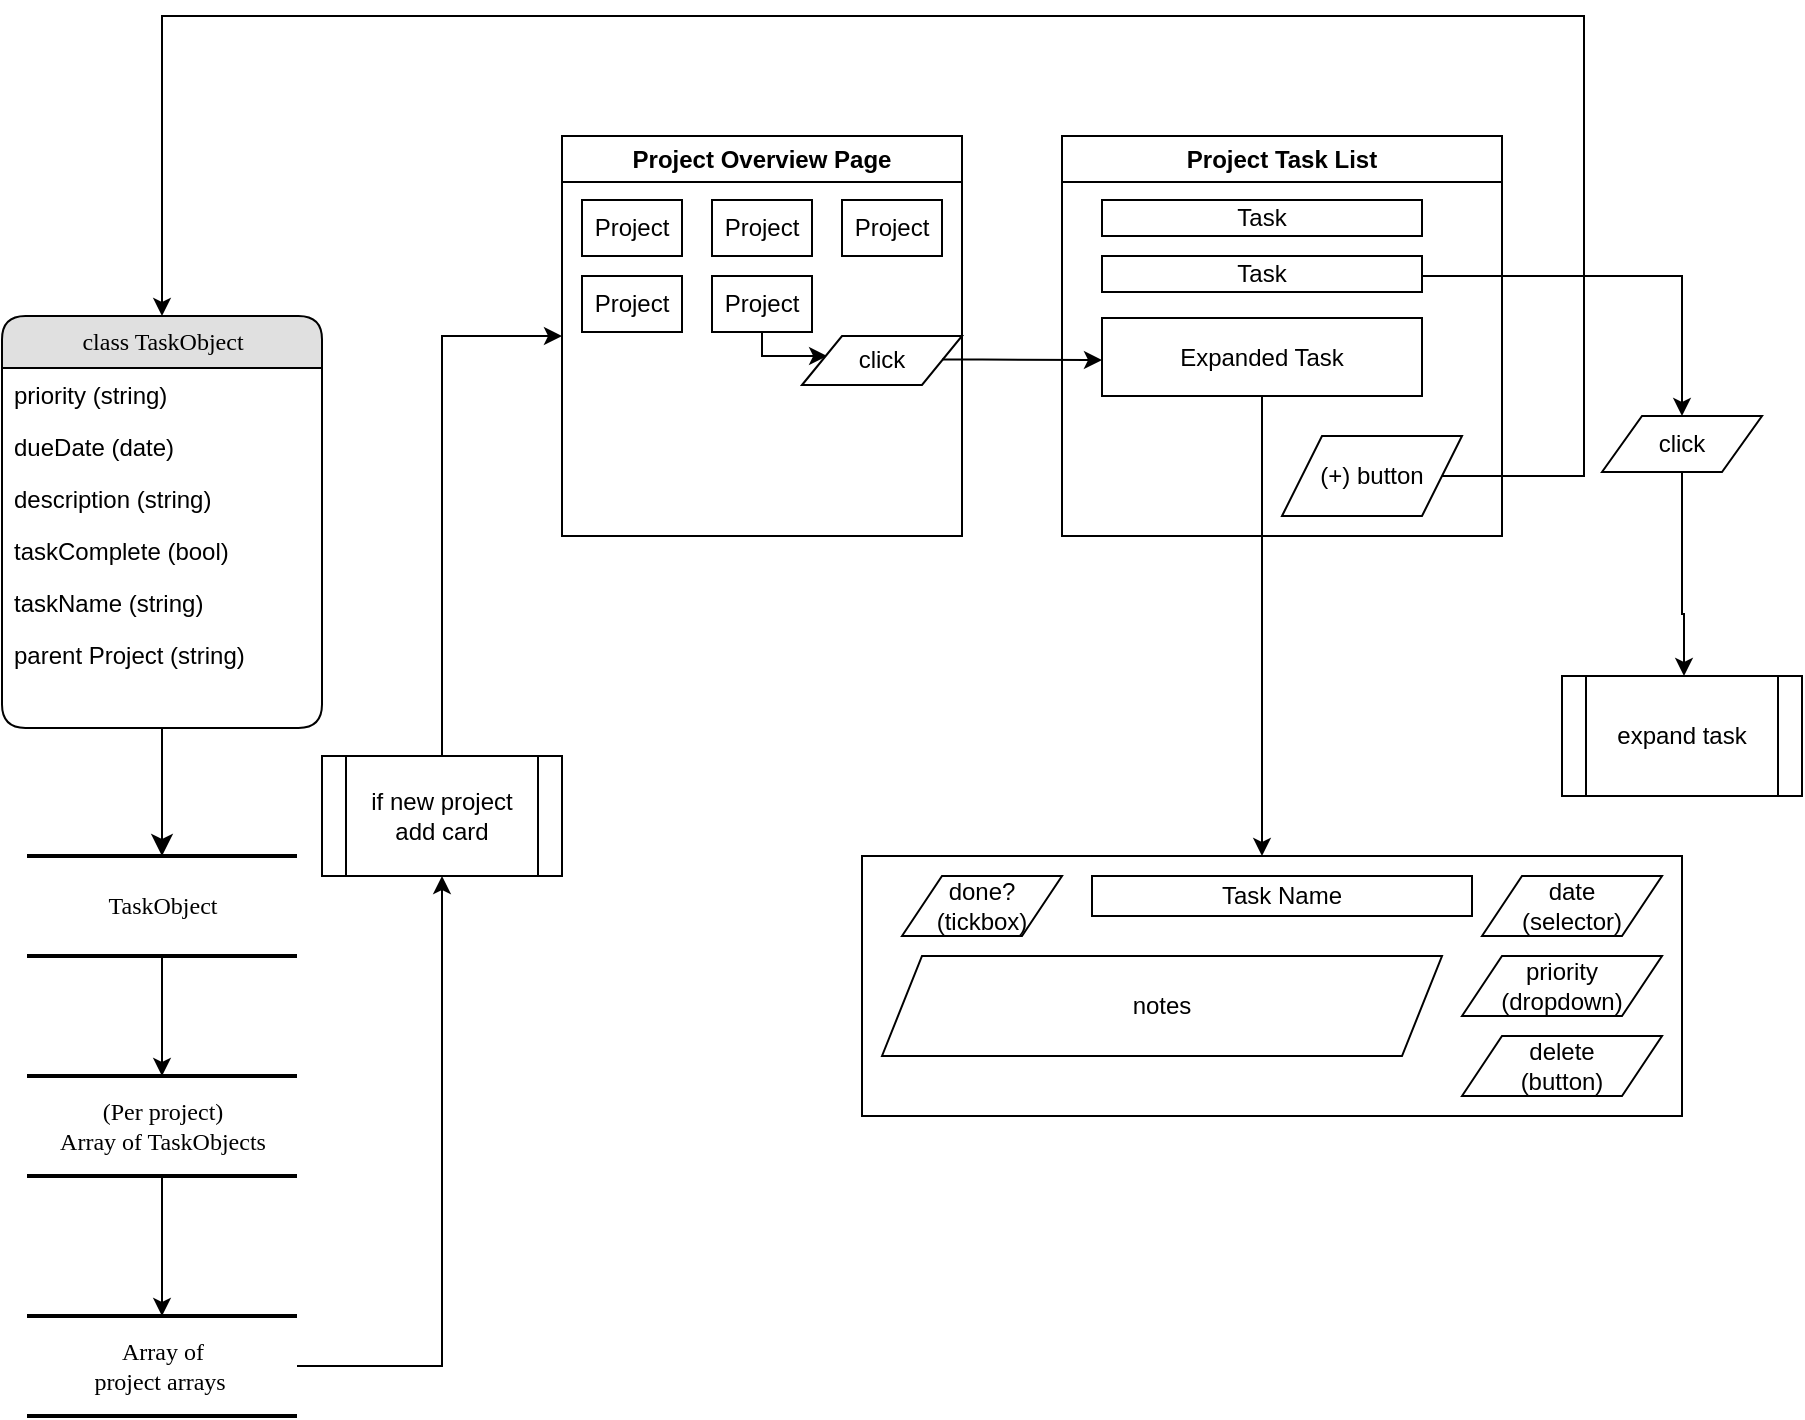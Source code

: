 <mxfile version="24.4.13" type="device">
  <diagram name="Page-1" id="5d7acffa-a066-3a61-03fe-96351882024d">
    <mxGraphModel dx="1434" dy="843" grid="1" gridSize="10" guides="1" tooltips="1" connect="1" arrows="1" fold="1" page="1" pageScale="1" pageWidth="1100" pageHeight="850" background="#ffffff" math="0" shadow="0">
      <root>
        <mxCell id="0" />
        <mxCell id="1" parent="0" />
        <mxCell id="h8j7d9lZvAG6Qlfk2w60-1" value="" style="edgeStyle=orthogonalEdgeStyle;rounded=0;orthogonalLoop=1;jettySize=auto;html=1;" parent="1" source="2debaab0fafb2da2-10" target="21ea969265ad0168-30" edge="1">
          <mxGeometry relative="1" as="geometry" />
        </mxCell>
        <mxCell id="h8j7d9lZvAG6Qlfk2w60-19" style="edgeStyle=orthogonalEdgeStyle;rounded=0;orthogonalLoop=1;jettySize=auto;html=1;entryX=0.5;entryY=1;entryDx=0;entryDy=0;" parent="1" source="OECzW251QmUKb57PSqsv-11" target="OECzW251QmUKb57PSqsv-1" edge="1">
          <mxGeometry relative="1" as="geometry">
            <mxPoint x="390" y="490" as="targetPoint" />
            <mxPoint x="380" y="700" as="sourcePoint" />
            <Array as="points">
              <mxPoint x="380" y="695" />
            </Array>
          </mxGeometry>
        </mxCell>
        <mxCell id="2debaab0fafb2da2-10" value="TaskObject" style="html=1;rounded=0;shadow=0;comic=0;labelBackgroundColor=none;strokeWidth=2;fontFamily=Verdana;fontSize=12;align=center;shape=mxgraph.ios7ui.horLines;" parent="1" vertex="1">
          <mxGeometry x="172.5" y="440" width="135" height="50" as="geometry" />
        </mxCell>
        <mxCell id="21ea969265ad0168-14" value="class TaskObject" style="swimlane;html=1;fontStyle=0;childLayout=stackLayout;horizontal=1;startSize=26;fillColor=#e0e0e0;horizontalStack=0;resizeParent=1;resizeLast=0;collapsible=1;marginBottom=0;swimlaneFillColor=#ffffff;align=center;rounded=1;shadow=0;comic=0;labelBackgroundColor=none;strokeWidth=1;fontFamily=Verdana;fontSize=12" parent="1" vertex="1">
          <mxGeometry x="160" y="170" width="160" height="206" as="geometry" />
        </mxCell>
        <mxCell id="h8j7d9lZvAG6Qlfk2w60-18" value="priority (string)" style="text;html=1;strokeColor=none;fillColor=none;spacingLeft=4;spacingRight=4;whiteSpace=wrap;overflow=hidden;rotatable=0;points=[[0,0.5],[1,0.5]];portConstraint=eastwest;" parent="21ea969265ad0168-14" vertex="1">
          <mxGeometry y="26" width="160" height="26" as="geometry" />
        </mxCell>
        <mxCell id="h8j7d9lZvAG6Qlfk2w60-17" value="dueDate (date)" style="text;html=1;strokeColor=none;fillColor=none;spacingLeft=4;spacingRight=4;whiteSpace=wrap;overflow=hidden;rotatable=0;points=[[0,0.5],[1,0.5]];portConstraint=eastwest;" parent="21ea969265ad0168-14" vertex="1">
          <mxGeometry y="52" width="160" height="26" as="geometry" />
        </mxCell>
        <mxCell id="h8j7d9lZvAG6Qlfk2w60-12" value="description (string)" style="text;html=1;strokeColor=none;fillColor=none;spacingLeft=4;spacingRight=4;whiteSpace=wrap;overflow=hidden;rotatable=0;points=[[0,0.5],[1,0.5]];portConstraint=eastwest;" parent="21ea969265ad0168-14" vertex="1">
          <mxGeometry y="78" width="160" height="26" as="geometry" />
        </mxCell>
        <mxCell id="21ea969265ad0168-17" value="taskComplete (bool)" style="text;html=1;strokeColor=none;fillColor=none;spacingLeft=4;spacingRight=4;whiteSpace=wrap;overflow=hidden;rotatable=0;points=[[0,0.5],[1,0.5]];portConstraint=eastwest;" parent="21ea969265ad0168-14" vertex="1">
          <mxGeometry y="104" width="160" height="26" as="geometry" />
        </mxCell>
        <mxCell id="21ea969265ad0168-16" value="taskName (string)" style="text;html=1;strokeColor=none;fillColor=none;spacingLeft=4;spacingRight=4;whiteSpace=wrap;overflow=hidden;rotatable=0;points=[[0,0.5],[1,0.5]];portConstraint=eastwest;" parent="21ea969265ad0168-14" vertex="1">
          <mxGeometry y="130" width="160" height="26" as="geometry" />
        </mxCell>
        <mxCell id="OECzW251QmUKb57PSqsv-10" value="parent Project (string)" style="text;html=1;strokeColor=none;fillColor=none;spacingLeft=4;spacingRight=4;whiteSpace=wrap;overflow=hidden;rotatable=0;points=[[0,0.5],[1,0.5]];portConstraint=eastwest;" parent="21ea969265ad0168-14" vertex="1">
          <mxGeometry y="156" width="160" height="26" as="geometry" />
        </mxCell>
        <mxCell id="OECzW251QmUKb57PSqsv-12" value="" style="edgeStyle=orthogonalEdgeStyle;rounded=0;orthogonalLoop=1;jettySize=auto;html=1;" parent="1" source="21ea969265ad0168-30" target="OECzW251QmUKb57PSqsv-11" edge="1">
          <mxGeometry relative="1" as="geometry" />
        </mxCell>
        <mxCell id="21ea969265ad0168-30" value="&lt;div&gt;(Per project)&lt;/div&gt;Array of TaskObjects" style="html=1;rounded=0;shadow=0;comic=0;labelBackgroundColor=none;strokeWidth=2;fontFamily=Verdana;fontSize=12;align=center;shape=mxgraph.ios7ui.horLines;" parent="1" vertex="1">
          <mxGeometry x="172.5" y="550" width="135" height="50" as="geometry" />
        </mxCell>
        <mxCell id="21ea969265ad0168-32" style="edgeStyle=none;html=1;labelBackgroundColor=none;startFill=0;startSize=8;endFill=1;endSize=8;fontFamily=Verdana;fontSize=12;" parent="1" source="21ea969265ad0168-14" target="2debaab0fafb2da2-10" edge="1">
          <mxGeometry relative="1" as="geometry" />
        </mxCell>
        <mxCell id="h8j7d9lZvAG6Qlfk2w60-2" value="Project Overview&lt;span style=&quot;background-color: initial;&quot;&gt;&amp;nbsp;Page&lt;/span&gt;" style="swimlane;whiteSpace=wrap;html=1;" parent="1" vertex="1">
          <mxGeometry x="440" y="80" width="200" height="200" as="geometry" />
        </mxCell>
        <mxCell id="h8j7d9lZvAG6Qlfk2w60-4" value="Project" style="rounded=0;whiteSpace=wrap;html=1;" parent="h8j7d9lZvAG6Qlfk2w60-2" vertex="1">
          <mxGeometry x="10" y="32" width="50" height="28" as="geometry" />
        </mxCell>
        <mxCell id="h8j7d9lZvAG6Qlfk2w60-7" value="Project" style="rounded=0;whiteSpace=wrap;html=1;" parent="h8j7d9lZvAG6Qlfk2w60-2" vertex="1">
          <mxGeometry x="75" y="32" width="50" height="28" as="geometry" />
        </mxCell>
        <mxCell id="h8j7d9lZvAG6Qlfk2w60-8" value="Project" style="rounded=0;whiteSpace=wrap;html=1;" parent="h8j7d9lZvAG6Qlfk2w60-2" vertex="1">
          <mxGeometry x="140" y="32" width="50" height="28" as="geometry" />
        </mxCell>
        <mxCell id="h8j7d9lZvAG6Qlfk2w60-9" value="Project" style="rounded=0;whiteSpace=wrap;html=1;" parent="h8j7d9lZvAG6Qlfk2w60-2" vertex="1">
          <mxGeometry x="10" y="70" width="50" height="28" as="geometry" />
        </mxCell>
        <mxCell id="OECzW251QmUKb57PSqsv-27" value="" style="edgeStyle=orthogonalEdgeStyle;rounded=0;orthogonalLoop=1;jettySize=auto;html=1;entryX=0.157;entryY=0.408;entryDx=0;entryDy=0;entryPerimeter=0;" parent="h8j7d9lZvAG6Qlfk2w60-2" source="h8j7d9lZvAG6Qlfk2w60-10" target="OECzW251QmUKb57PSqsv-26" edge="1">
          <mxGeometry relative="1" as="geometry">
            <Array as="points">
              <mxPoint x="100" y="110" />
            </Array>
          </mxGeometry>
        </mxCell>
        <mxCell id="h8j7d9lZvAG6Qlfk2w60-10" value="Project" style="rounded=0;whiteSpace=wrap;html=1;" parent="h8j7d9lZvAG6Qlfk2w60-2" vertex="1">
          <mxGeometry x="75" y="70" width="50" height="28" as="geometry" />
        </mxCell>
        <mxCell id="OECzW251QmUKb57PSqsv-26" value="click" style="shape=parallelogram;perimeter=parallelogramPerimeter;whiteSpace=wrap;html=1;fixedSize=1;" parent="h8j7d9lZvAG6Qlfk2w60-2" vertex="1">
          <mxGeometry x="120" y="100" width="80" height="24.5" as="geometry" />
        </mxCell>
        <mxCell id="h8j7d9lZvAG6Qlfk2w60-20" value="Project Task List" style="swimlane;whiteSpace=wrap;html=1;" parent="1" vertex="1">
          <mxGeometry x="690" y="80" width="220" height="200" as="geometry" />
        </mxCell>
        <mxCell id="h8j7d9lZvAG6Qlfk2w60-22" value="Task" style="rounded=0;whiteSpace=wrap;html=1;" parent="h8j7d9lZvAG6Qlfk2w60-20" vertex="1">
          <mxGeometry x="20" y="32" width="160" height="18" as="geometry" />
        </mxCell>
        <mxCell id="h8j7d9lZvAG6Qlfk2w60-27" value="Task" style="rounded=0;whiteSpace=wrap;html=1;" parent="h8j7d9lZvAG6Qlfk2w60-20" vertex="1">
          <mxGeometry x="20" y="60" width="160" height="18" as="geometry" />
        </mxCell>
        <mxCell id="OECzW251QmUKb57PSqsv-30" style="edgeStyle=orthogonalEdgeStyle;rounded=0;orthogonalLoop=1;jettySize=auto;html=1;" parent="h8j7d9lZvAG6Qlfk2w60-20" source="h8j7d9lZvAG6Qlfk2w60-28" edge="1">
          <mxGeometry relative="1" as="geometry">
            <mxPoint x="100" y="360" as="targetPoint" />
            <Array as="points">
              <mxPoint x="100" y="360" />
            </Array>
          </mxGeometry>
        </mxCell>
        <mxCell id="h8j7d9lZvAG6Qlfk2w60-28" value="Expanded Task" style="rounded=0;whiteSpace=wrap;html=1;" parent="h8j7d9lZvAG6Qlfk2w60-20" vertex="1">
          <mxGeometry x="20" y="91" width="160" height="39" as="geometry" />
        </mxCell>
        <mxCell id="OECzW251QmUKb57PSqsv-4" value="&lt;div&gt;&lt;span style=&quot;background-color: initial;&quot;&gt;(+) button&lt;/span&gt;&lt;br&gt;&lt;/div&gt;" style="shape=parallelogram;perimeter=parallelogramPerimeter;whiteSpace=wrap;html=1;fixedSize=1;" parent="h8j7d9lZvAG6Qlfk2w60-20" vertex="1">
          <mxGeometry x="110" y="150" width="90" height="40" as="geometry" />
        </mxCell>
        <mxCell id="OECzW251QmUKb57PSqsv-3" style="edgeStyle=orthogonalEdgeStyle;rounded=0;orthogonalLoop=1;jettySize=auto;html=1;entryX=0;entryY=0.5;entryDx=0;entryDy=0;" parent="1" source="OECzW251QmUKb57PSqsv-1" target="h8j7d9lZvAG6Qlfk2w60-2" edge="1">
          <mxGeometry relative="1" as="geometry">
            <Array as="points">
              <mxPoint x="380" y="180" />
            </Array>
          </mxGeometry>
        </mxCell>
        <mxCell id="OECzW251QmUKb57PSqsv-1" value="if new project&lt;div&gt;add card&lt;/div&gt;" style="shape=process;whiteSpace=wrap;html=1;backgroundOutline=1;" parent="1" vertex="1">
          <mxGeometry x="320" y="390" width="120" height="60" as="geometry" />
        </mxCell>
        <mxCell id="OECzW251QmUKb57PSqsv-5" style="edgeStyle=orthogonalEdgeStyle;rounded=0;orthogonalLoop=1;jettySize=auto;html=1;entryX=0.5;entryY=0;entryDx=0;entryDy=0;" parent="1" source="OECzW251QmUKb57PSqsv-4" target="21ea969265ad0168-14" edge="1">
          <mxGeometry relative="1" as="geometry">
            <mxPoint x="240" y="200" as="targetPoint" />
            <Array as="points">
              <mxPoint x="951" y="250" />
              <mxPoint x="951" y="20" />
              <mxPoint x="240" y="20" />
            </Array>
          </mxGeometry>
        </mxCell>
        <mxCell id="OECzW251QmUKb57PSqsv-11" value="&lt;div&gt;&lt;span style=&quot;background-color: initial;&quot;&gt;Array of&lt;/span&gt;&lt;/div&gt;&lt;div&gt;&lt;span style=&quot;background-color: initial;&quot;&gt;project arrays&amp;nbsp;&lt;/span&gt;&lt;br&gt;&lt;/div&gt;" style="html=1;rounded=0;shadow=0;comic=0;labelBackgroundColor=none;strokeWidth=2;fontFamily=Verdana;fontSize=12;align=center;shape=mxgraph.ios7ui.horLines;" parent="1" vertex="1">
          <mxGeometry x="172.5" y="670" width="135" height="50" as="geometry" />
        </mxCell>
        <mxCell id="OECzW251QmUKb57PSqsv-19" style="edgeStyle=orthogonalEdgeStyle;rounded=0;orthogonalLoop=1;jettySize=auto;html=1;" parent="1" source="OECzW251QmUKb57PSqsv-7" target="OECzW251QmUKb57PSqsv-29" edge="1">
          <mxGeometry relative="1" as="geometry">
            <mxPoint x="1000" y="390" as="targetPoint" />
            <Array as="points">
              <mxPoint x="1000" y="319" />
              <mxPoint x="1001" y="319" />
              <mxPoint x="1001" y="390" />
              <mxPoint x="1000" y="390" />
            </Array>
          </mxGeometry>
        </mxCell>
        <mxCell id="OECzW251QmUKb57PSqsv-7" value="click" style="shape=parallelogram;perimeter=parallelogramPerimeter;whiteSpace=wrap;html=1;fixedSize=1;" parent="1" vertex="1">
          <mxGeometry x="960" y="220" width="80" height="28" as="geometry" />
        </mxCell>
        <mxCell id="OECzW251QmUKb57PSqsv-20" style="edgeStyle=orthogonalEdgeStyle;rounded=0;orthogonalLoop=1;jettySize=auto;html=1;entryX=0.5;entryY=0;entryDx=0;entryDy=0;" parent="1" target="OECzW251QmUKb57PSqsv-7" edge="1">
          <mxGeometry relative="1" as="geometry">
            <mxPoint x="1000" y="190" as="targetPoint" />
            <mxPoint x="870" y="150" as="sourcePoint" />
            <Array as="points">
              <mxPoint x="1000" y="150" />
            </Array>
          </mxGeometry>
        </mxCell>
        <mxCell id="OECzW251QmUKb57PSqsv-28" style="edgeStyle=orthogonalEdgeStyle;rounded=0;orthogonalLoop=1;jettySize=auto;html=1;exitX=0.875;exitY=0.482;exitDx=0;exitDy=0;exitPerimeter=0;" parent="1" source="OECzW251QmUKb57PSqsv-26" edge="1">
          <mxGeometry relative="1" as="geometry">
            <mxPoint x="630" y="192" as="sourcePoint" />
            <mxPoint x="710" y="192" as="targetPoint" />
            <Array as="points">
              <mxPoint x="650" y="192" />
              <mxPoint x="650" y="192" />
            </Array>
          </mxGeometry>
        </mxCell>
        <mxCell id="OECzW251QmUKb57PSqsv-29" value="expand task" style="shape=process;whiteSpace=wrap;html=1;backgroundOutline=1;" parent="1" vertex="1">
          <mxGeometry x="940" y="350" width="120" height="60" as="geometry" />
        </mxCell>
        <mxCell id="OECzW251QmUKb57PSqsv-32" value="" style="rounded=0;whiteSpace=wrap;html=1;" parent="1" vertex="1">
          <mxGeometry x="590" y="440" width="410" height="130" as="geometry" />
        </mxCell>
        <mxCell id="OECzW251QmUKb57PSqsv-33" value="date&lt;div&gt;(selector)&lt;/div&gt;" style="shape=parallelogram;perimeter=parallelogramPerimeter;whiteSpace=wrap;html=1;fixedSize=1;" parent="1" vertex="1">
          <mxGeometry x="900" y="450" width="90" height="30" as="geometry" />
        </mxCell>
        <mxCell id="OECzW251QmUKb57PSqsv-34" value="done?&lt;div&gt;(tickbox)&lt;/div&gt;" style="shape=parallelogram;perimeter=parallelogramPerimeter;whiteSpace=wrap;html=1;fixedSize=1;" parent="1" vertex="1">
          <mxGeometry x="610" y="450" width="80" height="30" as="geometry" />
        </mxCell>
        <mxCell id="OECzW251QmUKb57PSqsv-35" value="notes" style="shape=parallelogram;perimeter=parallelogramPerimeter;whiteSpace=wrap;html=1;fixedSize=1;" parent="1" vertex="1">
          <mxGeometry x="600" y="490" width="280" height="50" as="geometry" />
        </mxCell>
        <mxCell id="OECzW251QmUKb57PSqsv-36" value="priority&lt;div&gt;(dropdown)&lt;/div&gt;" style="shape=parallelogram;perimeter=parallelogramPerimeter;whiteSpace=wrap;html=1;fixedSize=1;" parent="1" vertex="1">
          <mxGeometry x="890" y="490" width="100" height="30" as="geometry" />
        </mxCell>
        <mxCell id="OECzW251QmUKb57PSqsv-37" value="Task Name" style="rounded=0;whiteSpace=wrap;html=1;" parent="1" vertex="1">
          <mxGeometry x="705" y="450" width="190" height="20" as="geometry" />
        </mxCell>
        <mxCell id="FBmgkDNcMDZdSpvH3nb6-1" value="delete&lt;div&gt;(button)&lt;/div&gt;" style="shape=parallelogram;perimeter=parallelogramPerimeter;whiteSpace=wrap;html=1;fixedSize=1;" vertex="1" parent="1">
          <mxGeometry x="890" y="530" width="100" height="30" as="geometry" />
        </mxCell>
      </root>
    </mxGraphModel>
  </diagram>
</mxfile>
